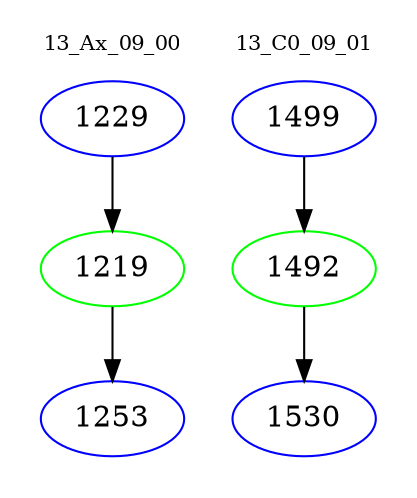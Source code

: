 digraph{
subgraph cluster_0 {
color = white
label = "13_Ax_09_00";
fontsize=10;
T0_1229 [label="1229", color="blue"]
T0_1229 -> T0_1219 [color="black"]
T0_1219 [label="1219", color="green"]
T0_1219 -> T0_1253 [color="black"]
T0_1253 [label="1253", color="blue"]
}
subgraph cluster_1 {
color = white
label = "13_C0_09_01";
fontsize=10;
T1_1499 [label="1499", color="blue"]
T1_1499 -> T1_1492 [color="black"]
T1_1492 [label="1492", color="green"]
T1_1492 -> T1_1530 [color="black"]
T1_1530 [label="1530", color="blue"]
}
}

